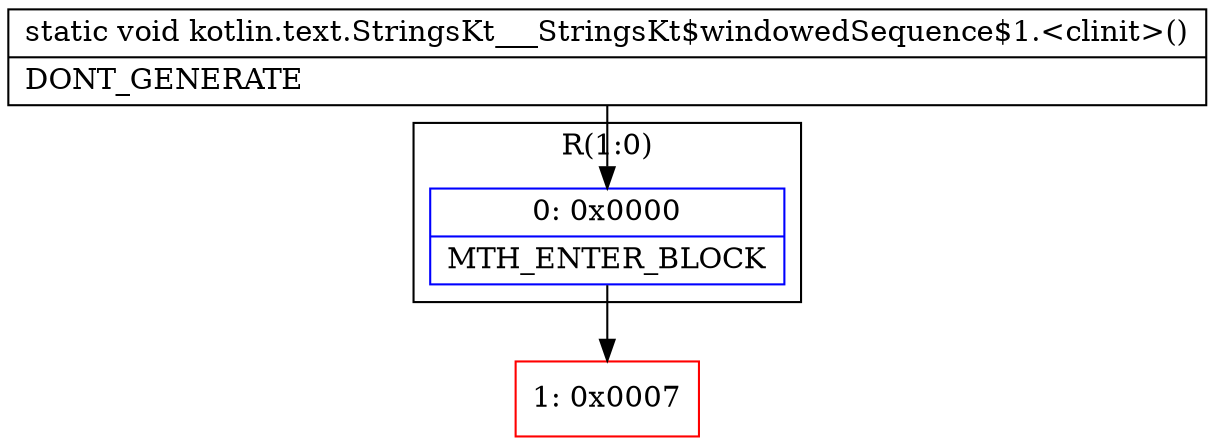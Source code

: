 digraph "CFG forkotlin.text.StringsKt___StringsKt$windowedSequence$1.\<clinit\>()V" {
subgraph cluster_Region_1054266463 {
label = "R(1:0)";
node [shape=record,color=blue];
Node_0 [shape=record,label="{0\:\ 0x0000|MTH_ENTER_BLOCK\l}"];
}
Node_1 [shape=record,color=red,label="{1\:\ 0x0007}"];
MethodNode[shape=record,label="{static void kotlin.text.StringsKt___StringsKt$windowedSequence$1.\<clinit\>()  | DONT_GENERATE\l}"];
MethodNode -> Node_0;
Node_0 -> Node_1;
}

